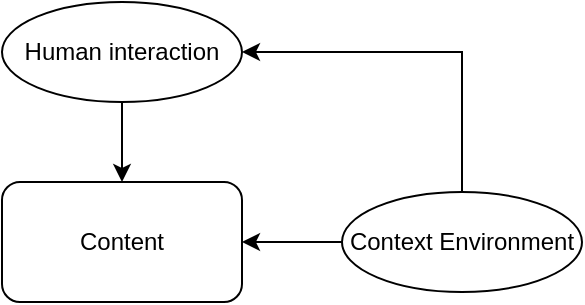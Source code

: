 <mxfile version="12.9.2" type="github">
  <diagram id="S-c4u68pvb39aPOEad-Y" name="Page-1">
    <mxGraphModel dx="1422" dy="713" grid="1" gridSize="10" guides="1" tooltips="1" connect="1" arrows="1" fold="1" page="1" pageScale="1" pageWidth="827" pageHeight="1169" math="0" shadow="0">
      <root>
        <mxCell id="0" />
        <mxCell id="1" parent="0" />
        <mxCell id="5Xjgcfw4k7mDG6meTcpS-3" style="edgeStyle=orthogonalEdgeStyle;rounded=0;orthogonalLoop=1;jettySize=auto;html=1;" edge="1" parent="1" source="4B6pPSaDy_JO7CNS_ZNG-1" target="5Xjgcfw4k7mDG6meTcpS-1">
          <mxGeometry relative="1" as="geometry" />
        </mxCell>
        <mxCell id="4B6pPSaDy_JO7CNS_ZNG-1" value="Human interaction" style="ellipse;whiteSpace=wrap;html=1;" parent="1" vertex="1">
          <mxGeometry x="230" y="210" width="120" height="50" as="geometry" />
        </mxCell>
        <mxCell id="5Xjgcfw4k7mDG6meTcpS-4" style="edgeStyle=orthogonalEdgeStyle;rounded=0;orthogonalLoop=1;jettySize=auto;html=1;entryX=1;entryY=0.5;entryDx=0;entryDy=0;" edge="1" parent="1" source="4B6pPSaDy_JO7CNS_ZNG-2" target="5Xjgcfw4k7mDG6meTcpS-1">
          <mxGeometry relative="1" as="geometry" />
        </mxCell>
        <mxCell id="5Xjgcfw4k7mDG6meTcpS-5" style="edgeStyle=orthogonalEdgeStyle;rounded=0;orthogonalLoop=1;jettySize=auto;html=1;entryX=1;entryY=0.5;entryDx=0;entryDy=0;" edge="1" parent="1" source="4B6pPSaDy_JO7CNS_ZNG-2" target="4B6pPSaDy_JO7CNS_ZNG-1">
          <mxGeometry relative="1" as="geometry">
            <Array as="points">
              <mxPoint x="460" y="235" />
            </Array>
          </mxGeometry>
        </mxCell>
        <mxCell id="4B6pPSaDy_JO7CNS_ZNG-2" value="Context Environment" style="ellipse;whiteSpace=wrap;html=1;" parent="1" vertex="1">
          <mxGeometry x="400" y="305" width="120" height="50" as="geometry" />
        </mxCell>
        <mxCell id="5Xjgcfw4k7mDG6meTcpS-1" value="Content" style="rounded=1;whiteSpace=wrap;html=1;" vertex="1" parent="1">
          <mxGeometry x="230" y="300" width="120" height="60" as="geometry" />
        </mxCell>
      </root>
    </mxGraphModel>
  </diagram>
</mxfile>
